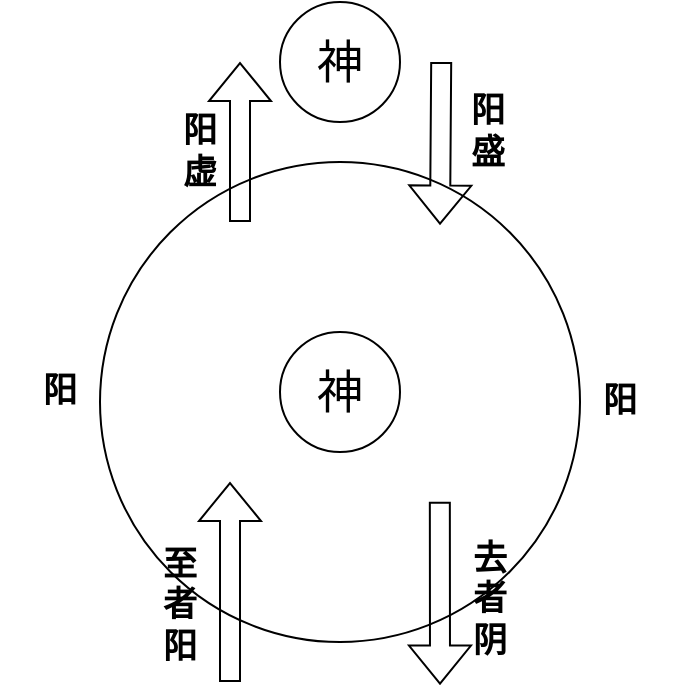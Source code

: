 <mxfile version="24.2.5" type="github">
  <diagram name="第 1 页" id="EaSF1WbENF1-Y_hyDcOs">
    <mxGraphModel dx="1050" dy="557" grid="1" gridSize="10" guides="1" tooltips="1" connect="1" arrows="1" fold="1" page="1" pageScale="1" pageWidth="827" pageHeight="1169" math="0" shadow="0">
      <root>
        <mxCell id="0" />
        <mxCell id="1" parent="0" />
        <mxCell id="Qh0eVJv3Nrw1HqMzeGai-1" value="" style="ellipse;whiteSpace=wrap;html=1;aspect=fixed;" vertex="1" parent="1">
          <mxGeometry x="230" y="160" width="240" height="240" as="geometry" />
        </mxCell>
        <mxCell id="Qh0eVJv3Nrw1HqMzeGai-2" value="神" style="ellipse;whiteSpace=wrap;html=1;aspect=fixed;fontSize=23;" vertex="1" parent="1">
          <mxGeometry x="320" y="245" width="60" height="60" as="geometry" />
        </mxCell>
        <mxCell id="Qh0eVJv3Nrw1HqMzeGai-3" value="神" style="ellipse;whiteSpace=wrap;html=1;aspect=fixed;fontSize=23;" vertex="1" parent="1">
          <mxGeometry x="320" y="80" width="60" height="60" as="geometry" />
        </mxCell>
        <mxCell id="Qh0eVJv3Nrw1HqMzeGai-4" value="" style="shape=flexArrow;endArrow=classic;html=1;rounded=0;entryX=0.76;entryY=0.047;entryDx=0;entryDy=0;entryPerimeter=0;" edge="1" parent="1">
          <mxGeometry width="50" height="50" relative="1" as="geometry">
            <mxPoint x="400.6" y="110" as="sourcePoint" />
            <mxPoint x="400.0" y="191.28" as="targetPoint" />
          </mxGeometry>
        </mxCell>
        <mxCell id="Qh0eVJv3Nrw1HqMzeGai-5" value="" style="shape=flexArrow;endArrow=classic;html=1;rounded=0;" edge="1" parent="1">
          <mxGeometry width="50" height="50" relative="1" as="geometry">
            <mxPoint x="300" y="190" as="sourcePoint" />
            <mxPoint x="300" y="110" as="targetPoint" />
          </mxGeometry>
        </mxCell>
        <mxCell id="Qh0eVJv3Nrw1HqMzeGai-6" value="" style="shape=flexArrow;endArrow=classic;html=1;rounded=0;" edge="1" parent="1">
          <mxGeometry width="50" height="50" relative="1" as="geometry">
            <mxPoint x="295" y="420" as="sourcePoint" />
            <mxPoint x="295" y="320" as="targetPoint" />
            <Array as="points">
              <mxPoint x="295" y="420" />
            </Array>
          </mxGeometry>
        </mxCell>
        <mxCell id="Qh0eVJv3Nrw1HqMzeGai-7" value="" style="shape=flexArrow;endArrow=classic;html=1;rounded=0;entryX=0.76;entryY=0.047;entryDx=0;entryDy=0;entryPerimeter=0;exitX=0.708;exitY=0.708;exitDx=0;exitDy=0;exitPerimeter=0;" edge="1" parent="1" source="Qh0eVJv3Nrw1HqMzeGai-1">
          <mxGeometry width="50" height="50" relative="1" as="geometry">
            <mxPoint x="400.6" y="340" as="sourcePoint" />
            <mxPoint x="400.0" y="421.28" as="targetPoint" />
          </mxGeometry>
        </mxCell>
        <mxCell id="Qh0eVJv3Nrw1HqMzeGai-8" value="至者阳" style="text;html=1;align=center;verticalAlign=middle;whiteSpace=wrap;rounded=0;fontSize=17;fontStyle=1" vertex="1" parent="1">
          <mxGeometry x="260" y="367" width="20" height="30" as="geometry" />
        </mxCell>
        <mxCell id="Qh0eVJv3Nrw1HqMzeGai-9" value="去者阴" style="text;html=1;align=center;verticalAlign=middle;whiteSpace=wrap;rounded=0;fontSize=17;fontStyle=1" vertex="1" parent="1">
          <mxGeometry x="415" y="364" width="20" height="30" as="geometry" />
        </mxCell>
        <mxCell id="Qh0eVJv3Nrw1HqMzeGai-10" value="阳" style="text;html=1;align=center;verticalAlign=middle;whiteSpace=wrap;rounded=0;fontSize=17;fontStyle=1" vertex="1" parent="1">
          <mxGeometry x="180" y="260" width="60" height="30" as="geometry" />
        </mxCell>
        <mxCell id="Qh0eVJv3Nrw1HqMzeGai-11" value="阳" style="text;html=1;align=center;verticalAlign=middle;whiteSpace=wrap;rounded=0;fontSize=17;fontStyle=1" vertex="1" parent="1">
          <mxGeometry x="460" y="265" width="60" height="30" as="geometry" />
        </mxCell>
        <mxCell id="Qh0eVJv3Nrw1HqMzeGai-12" value="阳虚" style="text;html=1;align=center;verticalAlign=middle;whiteSpace=wrap;rounded=0;fontSize=17;fontStyle=1" vertex="1" parent="1">
          <mxGeometry x="270" y="140" width="20" height="30" as="geometry" />
        </mxCell>
        <mxCell id="Qh0eVJv3Nrw1HqMzeGai-13" value="阳盛" style="text;html=1;align=center;verticalAlign=middle;whiteSpace=wrap;rounded=0;fontSize=17;fontStyle=1" vertex="1" parent="1">
          <mxGeometry x="413.5" y="130" width="20" height="30" as="geometry" />
        </mxCell>
      </root>
    </mxGraphModel>
  </diagram>
</mxfile>
